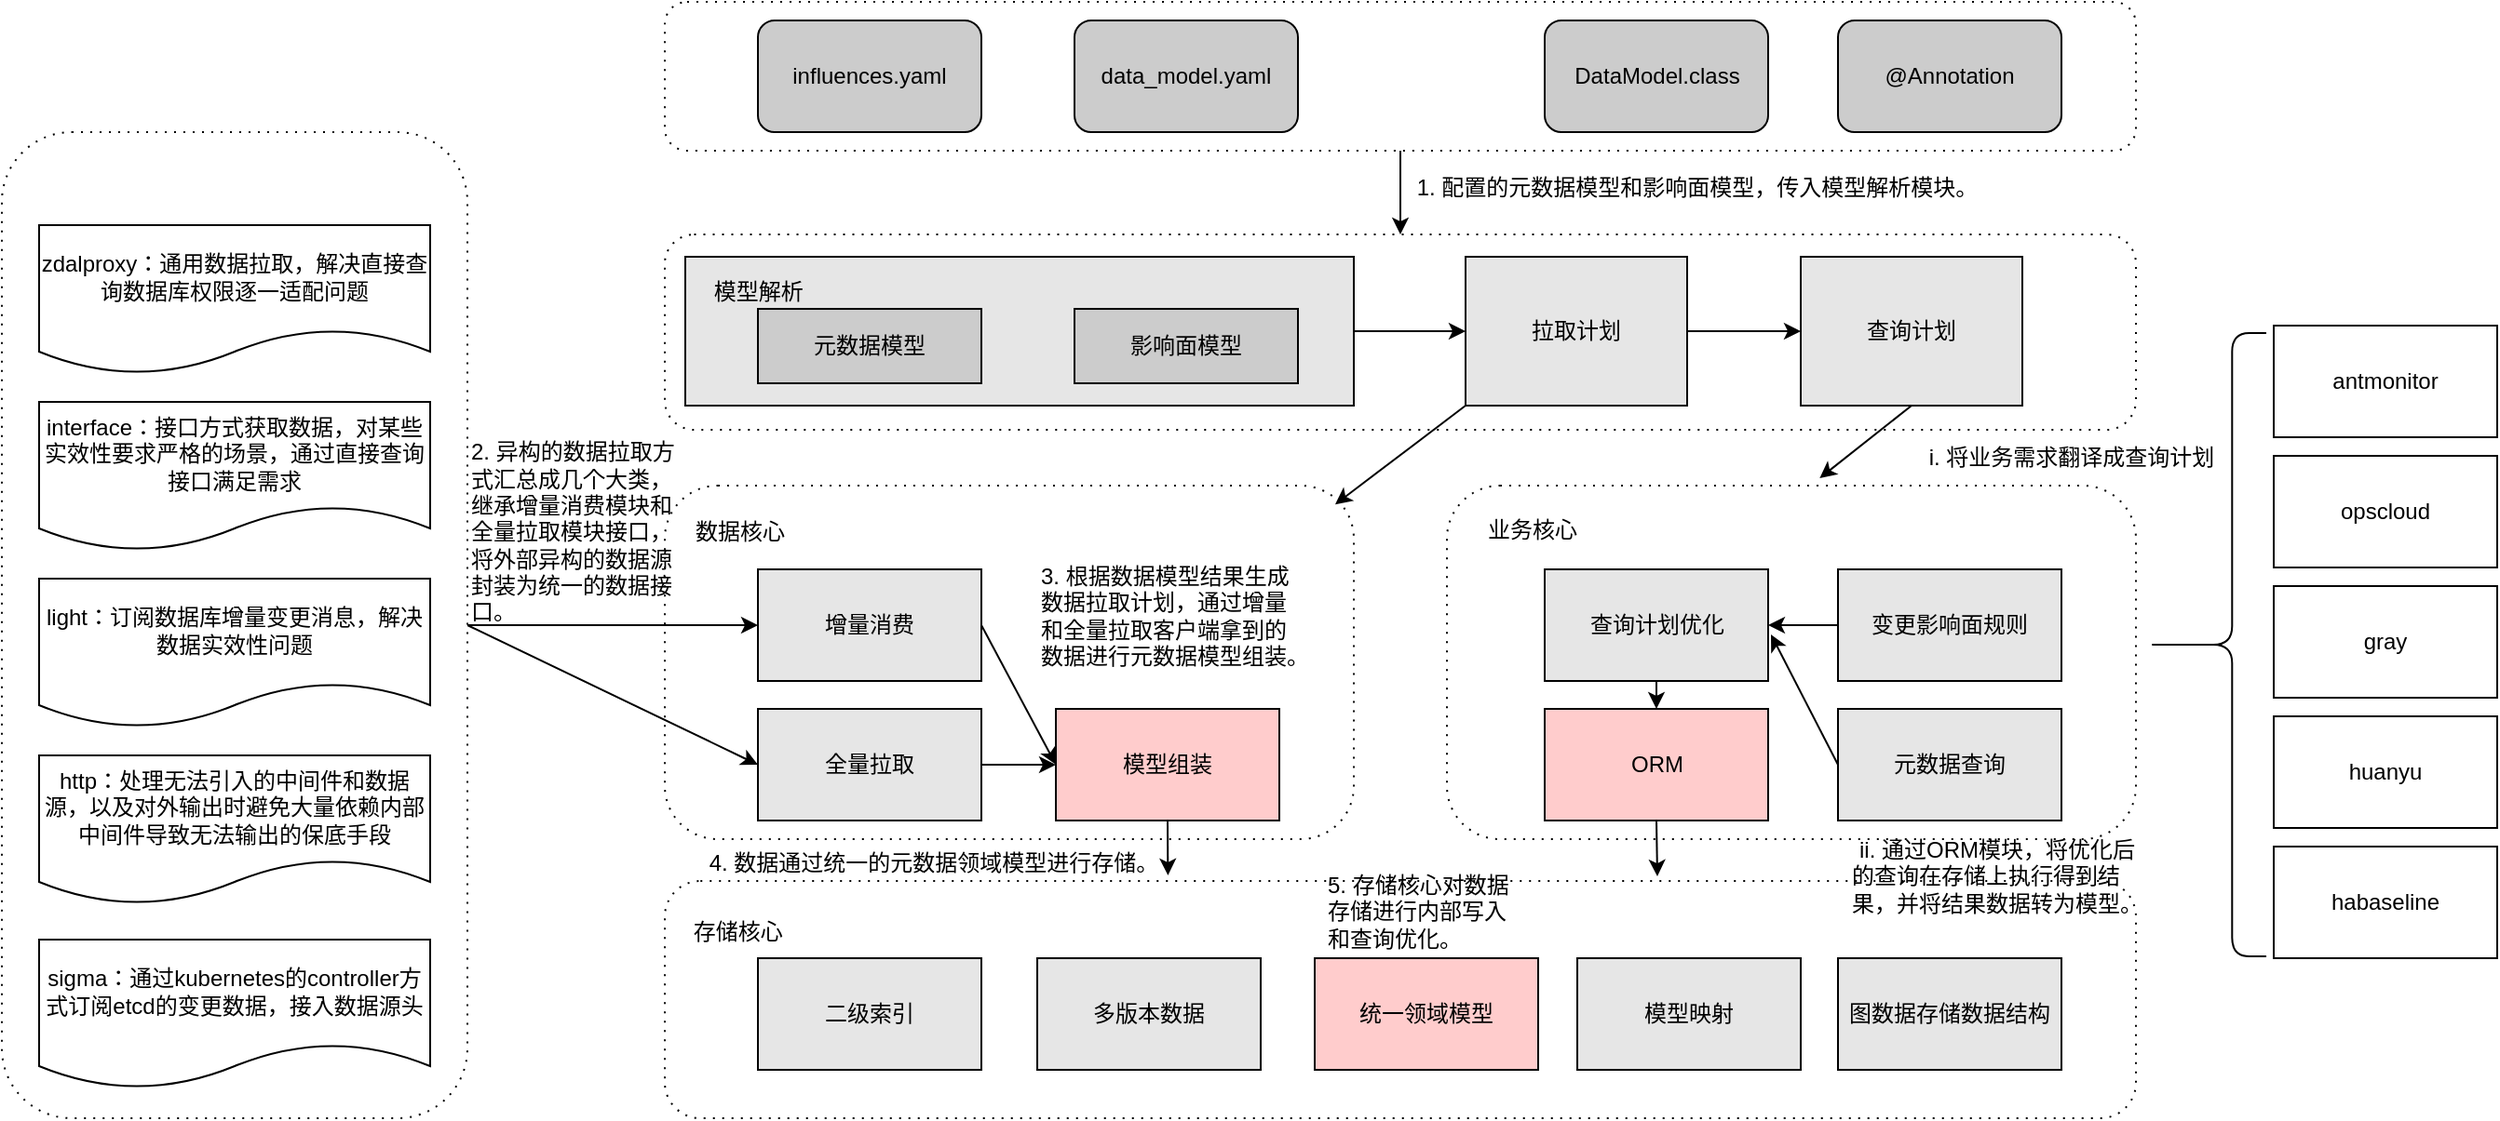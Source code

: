 <mxfile version="12.8.1" type="github">
  <diagram id="0CJbJKZwFz1q1Lmc70vx" name="Page-1">
    <mxGraphModel dx="2610" dy="1382" grid="1" gridSize="10" guides="1" tooltips="1" connect="1" arrows="1" fold="1" page="1" pageScale="1" pageWidth="827" pageHeight="1169" math="0" shadow="0">
      <root>
        <mxCell id="0" />
        <mxCell id="1" parent="0" />
        <mxCell id="hFCMBTPeD3ueRnSY5xJD-27" value="&amp;nbsp; &amp;nbsp; 存储核心&lt;br&gt;&lt;br&gt;&lt;br&gt;&lt;br&gt;&lt;br&gt;&lt;br&gt;" style="shape=ext;rounded=1;html=1;whiteSpace=wrap;dashed=1;dashPattern=1 4;fillColor=#FFFFFF;align=left;" vertex="1" parent="1">
          <mxGeometry x="486" y="592.5" width="790" height="127.5" as="geometry" />
        </mxCell>
        <mxCell id="hFCMBTPeD3ueRnSY5xJD-20" value="" style="shape=ext;rounded=1;html=1;whiteSpace=wrap;dashed=1;dashPattern=1 4;fillColor=#FFFFFF;align=left;" vertex="1" parent="1">
          <mxGeometry x="486" y="380" width="370" height="190" as="geometry" />
        </mxCell>
        <mxCell id="hFCMBTPeD3ueRnSY5xJD-36" style="edgeStyle=none;rounded=0;orthogonalLoop=1;jettySize=auto;html=1;exitX=1;exitY=0.5;exitDx=0;exitDy=0;entryX=0;entryY=0.5;entryDx=0;entryDy=0;fillColor=#CCCCCC;" edge="1" parent="1" source="hFCMBTPeD3ueRnSY5xJD-35" target="sGaDUNlKgrUtjBCFJQaa-4">
          <mxGeometry relative="1" as="geometry" />
        </mxCell>
        <mxCell id="hFCMBTPeD3ueRnSY5xJD-37" style="edgeStyle=none;rounded=0;orthogonalLoop=1;jettySize=auto;html=1;exitX=1;exitY=0.5;exitDx=0;exitDy=0;entryX=0;entryY=0.5;entryDx=0;entryDy=0;fillColor=#CCCCCC;" edge="1" parent="1" source="hFCMBTPeD3ueRnSY5xJD-35" target="sGaDUNlKgrUtjBCFJQaa-5">
          <mxGeometry relative="1" as="geometry" />
        </mxCell>
        <mxCell id="hFCMBTPeD3ueRnSY5xJD-35" value="" style="shape=ext;rounded=1;html=1;whiteSpace=wrap;dashed=1;dashPattern=1 4;fillColor=#FFFFFF;align=left;" vertex="1" parent="1">
          <mxGeometry x="130" y="190" width="250" height="530" as="geometry" />
        </mxCell>
        <mxCell id="hFCMBTPeD3ueRnSY5xJD-21" value="" style="shape=ext;rounded=1;html=1;whiteSpace=wrap;dashed=1;dashPattern=1 4;fillColor=#FFFFFF;align=left;" vertex="1" parent="1">
          <mxGeometry x="906" y="380" width="370" height="190" as="geometry" />
        </mxCell>
        <mxCell id="hFCMBTPeD3ueRnSY5xJD-39" style="edgeStyle=none;rounded=0;orthogonalLoop=1;jettySize=auto;html=1;exitX=1;exitY=0.5;exitDx=0;exitDy=0;fillColor=#CCCCCC;" edge="1" parent="1" source="sGaDUNlKgrUtjBCFJQaa-4">
          <mxGeometry relative="1" as="geometry">
            <mxPoint x="696" y="530" as="targetPoint" />
          </mxGeometry>
        </mxCell>
        <mxCell id="sGaDUNlKgrUtjBCFJQaa-4" value="增量消费" style="rounded=0;whiteSpace=wrap;html=1;fillColor=#E6E6E6;" parent="1" vertex="1">
          <mxGeometry x="536" y="425" width="120" height="60" as="geometry" />
        </mxCell>
        <mxCell id="hFCMBTPeD3ueRnSY5xJD-38" style="edgeStyle=none;rounded=0;orthogonalLoop=1;jettySize=auto;html=1;exitX=1;exitY=0.5;exitDx=0;exitDy=0;entryX=0;entryY=0.5;entryDx=0;entryDy=0;fillColor=#CCCCCC;" edge="1" parent="1" source="sGaDUNlKgrUtjBCFJQaa-5" target="sGaDUNlKgrUtjBCFJQaa-6">
          <mxGeometry relative="1" as="geometry" />
        </mxCell>
        <mxCell id="sGaDUNlKgrUtjBCFJQaa-5" value="全量拉取" style="rounded=0;whiteSpace=wrap;html=1;fillColor=#E6E6E6;" parent="1" vertex="1">
          <mxGeometry x="536" y="500" width="120" height="60" as="geometry" />
        </mxCell>
        <mxCell id="hFCMBTPeD3ueRnSY5xJD-45" style="edgeStyle=none;rounded=0;orthogonalLoop=1;jettySize=auto;html=1;exitX=0.5;exitY=1;exitDx=0;exitDy=0;entryX=0.342;entryY=-0.024;entryDx=0;entryDy=0;entryPerimeter=0;fillColor=#CCCCCC;" edge="1" parent="1" source="sGaDUNlKgrUtjBCFJQaa-6" target="hFCMBTPeD3ueRnSY5xJD-27">
          <mxGeometry relative="1" as="geometry" />
        </mxCell>
        <mxCell id="sGaDUNlKgrUtjBCFJQaa-6" value="模型组装" style="rounded=0;whiteSpace=wrap;html=1;fillColor=#FFCCCC;" parent="1" vertex="1">
          <mxGeometry x="696" y="500" width="120" height="60" as="geometry" />
        </mxCell>
        <mxCell id="sGaDUNlKgrUtjBCFJQaa-7" value="图数据存储数据结构" style="rounded=0;whiteSpace=wrap;html=1;fillColor=#E6E6E6;" parent="1" vertex="1">
          <mxGeometry x="1116" y="634" width="120" height="60" as="geometry" />
        </mxCell>
        <mxCell id="hFCMBTPeD3ueRnSY5xJD-46" style="edgeStyle=none;rounded=0;orthogonalLoop=1;jettySize=auto;html=1;exitX=0.5;exitY=1;exitDx=0;exitDy=0;fillColor=#CCCCCC;" edge="1" parent="1" source="fxnPY3MzVxRmhkM58OgS-1">
          <mxGeometry relative="1" as="geometry">
            <mxPoint x="1019" y="590" as="targetPoint" />
          </mxGeometry>
        </mxCell>
        <mxCell id="fxnPY3MzVxRmhkM58OgS-1" value="ORM" style="rounded=0;whiteSpace=wrap;html=1;fillColor=#FFCCCC;" parent="1" vertex="1">
          <mxGeometry x="958.5" y="500" width="120" height="60" as="geometry" />
        </mxCell>
        <mxCell id="hFCMBTPeD3ueRnSY5xJD-51" style="edgeStyle=none;rounded=0;orthogonalLoop=1;jettySize=auto;html=1;exitX=0;exitY=0.5;exitDx=0;exitDy=0;fillColor=#CCCCCC;" edge="1" parent="1" source="fxnPY3MzVxRmhkM58OgS-3" target="fxnPY3MzVxRmhkM58OgS-20">
          <mxGeometry relative="1" as="geometry" />
        </mxCell>
        <mxCell id="fxnPY3MzVxRmhkM58OgS-3" value="变更影响面规则" style="rounded=0;whiteSpace=wrap;html=1;fillColor=#E6E6E6;" parent="1" vertex="1">
          <mxGeometry x="1116" y="425" width="120" height="60" as="geometry" />
        </mxCell>
        <mxCell id="fxnPY3MzVxRmhkM58OgS-8" value="二级索引" style="rounded=0;whiteSpace=wrap;html=1;fillColor=#E6E6E6;" parent="1" vertex="1">
          <mxGeometry x="536" y="634" width="120" height="60" as="geometry" />
        </mxCell>
        <mxCell id="fxnPY3MzVxRmhkM58OgS-9" value="模型映射" style="rounded=0;whiteSpace=wrap;html=1;fillColor=#E6E6E6;" parent="1" vertex="1">
          <mxGeometry x="976" y="634" width="120" height="60" as="geometry" />
        </mxCell>
        <mxCell id="hFCMBTPeD3ueRnSY5xJD-52" style="edgeStyle=none;rounded=0;orthogonalLoop=1;jettySize=auto;html=1;exitX=0;exitY=0.5;exitDx=0;exitDy=0;fillColor=#CCCCCC;" edge="1" parent="1" source="fxnPY3MzVxRmhkM58OgS-12">
          <mxGeometry relative="1" as="geometry">
            <mxPoint x="1080" y="460" as="targetPoint" />
          </mxGeometry>
        </mxCell>
        <mxCell id="fxnPY3MzVxRmhkM58OgS-12" value="元数据查询" style="rounded=0;whiteSpace=wrap;html=1;fillColor=#E6E6E6;" parent="1" vertex="1">
          <mxGeometry x="1116" y="500" width="120" height="60" as="geometry" />
        </mxCell>
        <mxCell id="hFCMBTPeD3ueRnSY5xJD-40" style="edgeStyle=none;rounded=0;orthogonalLoop=1;jettySize=auto;html=1;exitX=0.5;exitY=1;exitDx=0;exitDy=0;entryX=0.5;entryY=0;entryDx=0;entryDy=0;fillColor=#CCCCCC;" edge="1" parent="1" source="fxnPY3MzVxRmhkM58OgS-20" target="fxnPY3MzVxRmhkM58OgS-1">
          <mxGeometry relative="1" as="geometry" />
        </mxCell>
        <mxCell id="fxnPY3MzVxRmhkM58OgS-20" value="查询计划优化" style="rounded=0;whiteSpace=wrap;html=1;fillColor=#E6E6E6;" parent="1" vertex="1">
          <mxGeometry x="958.5" y="425" width="120" height="60" as="geometry" />
        </mxCell>
        <mxCell id="fxnPY3MzVxRmhkM58OgS-24" value="多版本数据" style="rounded=0;whiteSpace=wrap;html=1;fillColor=#E6E6E6;" parent="1" vertex="1">
          <mxGeometry x="686" y="634" width="120" height="60" as="geometry" />
        </mxCell>
        <mxCell id="fxnPY3MzVxRmhkM58OgS-25" value="antmonitor" style="rounded=0;whiteSpace=wrap;html=1;fillColor=#FFFFFF;" parent="1" vertex="1">
          <mxGeometry x="1350" y="294" width="120" height="60" as="geometry" />
        </mxCell>
        <mxCell id="fxnPY3MzVxRmhkM58OgS-26" value="opscloud" style="rounded=0;whiteSpace=wrap;html=1;fillColor=#FFFFFF;" parent="1" vertex="1">
          <mxGeometry x="1350" y="364" width="120" height="60" as="geometry" />
        </mxCell>
        <mxCell id="fxnPY3MzVxRmhkM58OgS-27" value="gray" style="rounded=0;whiteSpace=wrap;html=1;fillColor=#FFFFFF;" parent="1" vertex="1">
          <mxGeometry x="1350" y="434" width="120" height="60" as="geometry" />
        </mxCell>
        <mxCell id="fxnPY3MzVxRmhkM58OgS-28" value="huanyu" style="rounded=0;whiteSpace=wrap;html=1;fillColor=#FFFFFF;" parent="1" vertex="1">
          <mxGeometry x="1350" y="504" width="120" height="60" as="geometry" />
        </mxCell>
        <mxCell id="fxnPY3MzVxRmhkM58OgS-29" value="habaseline" style="rounded=0;whiteSpace=wrap;html=1;fillColor=#FFFFFF;" parent="1" vertex="1">
          <mxGeometry x="1350" y="574" width="120" height="60" as="geometry" />
        </mxCell>
        <mxCell id="hFCMBTPeD3ueRnSY5xJD-1" value="zdalproxy：通用数据拉取，解决直接查询数据库权限逐一适配问题" style="shape=document;whiteSpace=wrap;html=1;boundedLbl=1;fillColor=#FFFFFF;align=center;" vertex="1" parent="1">
          <mxGeometry x="150" y="240" width="210" height="80" as="geometry" />
        </mxCell>
        <mxCell id="hFCMBTPeD3ueRnSY5xJD-2" value="interface：接口方式获取数据，对某些实效性要求严格的场景，通过直接查询接口满足需求" style="shape=document;whiteSpace=wrap;html=1;boundedLbl=1;fillColor=#FFFFFF;" vertex="1" parent="1">
          <mxGeometry x="150" y="335" width="210" height="80" as="geometry" />
        </mxCell>
        <mxCell id="hFCMBTPeD3ueRnSY5xJD-3" value="light：订阅数据库增量变更消息，解决数据实效性问题" style="shape=document;whiteSpace=wrap;html=1;boundedLbl=1;fillColor=#FFFFFF;" vertex="1" parent="1">
          <mxGeometry x="150" y="430" width="210" height="80" as="geometry" />
        </mxCell>
        <mxCell id="hFCMBTPeD3ueRnSY5xJD-4" value="http：处理无法引入的中间件和数据源，以及对外输出时避免大量依赖内部中间件导致无法输出的保底手段" style="shape=document;whiteSpace=wrap;html=1;boundedLbl=1;fillColor=#FFFFFF;" vertex="1" parent="1">
          <mxGeometry x="150" y="525" width="210" height="80" as="geometry" />
        </mxCell>
        <mxCell id="hFCMBTPeD3ueRnSY5xJD-6" value="sigma：通过kubernetes的controller方式订阅etcd的变更数据，接入数据源头" style="shape=document;whiteSpace=wrap;html=1;boundedLbl=1;fillColor=#FFFFFF;" vertex="1" parent="1">
          <mxGeometry x="150" y="624" width="210" height="80" as="geometry" />
        </mxCell>
        <mxCell id="hFCMBTPeD3ueRnSY5xJD-34" style="edgeStyle=none;rounded=0;orthogonalLoop=1;jettySize=auto;html=1;exitX=0.5;exitY=1;exitDx=0;exitDy=0;entryX=0.5;entryY=0;entryDx=0;entryDy=0;fillColor=#CCCCCC;" edge="1" parent="1" source="hFCMBTPeD3ueRnSY5xJD-9" target="hFCMBTPeD3ueRnSY5xJD-13">
          <mxGeometry relative="1" as="geometry" />
        </mxCell>
        <mxCell id="hFCMBTPeD3ueRnSY5xJD-9" value="" style="shape=ext;rounded=1;html=1;whiteSpace=wrap;dashed=1;dashPattern=1 4;fillColor=#FFFFFF;" vertex="1" parent="1">
          <mxGeometry x="486" y="120" width="790" height="80" as="geometry" />
        </mxCell>
        <mxCell id="hFCMBTPeD3ueRnSY5xJD-10" value="influences.yaml" style="rounded=1;whiteSpace=wrap;html=1;fillColor=#CCCCCC;" vertex="1" parent="1">
          <mxGeometry x="536" y="130" width="120" height="60" as="geometry" />
        </mxCell>
        <mxCell id="hFCMBTPeD3ueRnSY5xJD-11" value="DataModel.class" style="rounded=1;whiteSpace=wrap;html=1;fillColor=#CCCCCC;" vertex="1" parent="1">
          <mxGeometry x="958.5" y="130" width="120" height="60" as="geometry" />
        </mxCell>
        <mxCell id="hFCMBTPeD3ueRnSY5xJD-12" value="@Annotation" style="rounded=1;whiteSpace=wrap;html=1;fillColor=#CCCCCC;" vertex="1" parent="1">
          <mxGeometry x="1116" y="130" width="120" height="60" as="geometry" />
        </mxCell>
        <mxCell id="hFCMBTPeD3ueRnSY5xJD-13" value="" style="shape=ext;rounded=1;html=1;whiteSpace=wrap;dashed=1;dashPattern=1 4;fillColor=#FFFFFF;" vertex="1" parent="1">
          <mxGeometry x="486" y="245" width="790" height="105" as="geometry" />
        </mxCell>
        <mxCell id="hFCMBTPeD3ueRnSY5xJD-23" style="edgeStyle=orthogonalEdgeStyle;rounded=0;orthogonalLoop=1;jettySize=auto;html=1;exitX=1;exitY=0.5;exitDx=0;exitDy=0;entryX=0;entryY=0.5;entryDx=0;entryDy=0;fillColor=#CCCCCC;" edge="1" parent="1" source="hFCMBTPeD3ueRnSY5xJD-14" target="hFCMBTPeD3ueRnSY5xJD-24">
          <mxGeometry relative="1" as="geometry">
            <mxPoint x="916" y="298.25" as="targetPoint" />
          </mxGeometry>
        </mxCell>
        <mxCell id="hFCMBTPeD3ueRnSY5xJD-14" value="&lt;div&gt;&lt;span&gt;&amp;nbsp; &amp;nbsp; 模型解析&lt;/span&gt;&lt;/div&gt;&lt;br&gt;&lt;br&gt;&lt;br&gt;" style="rounded=0;whiteSpace=wrap;html=1;fillColor=#E6E6E6;align=left;" vertex="1" parent="1">
          <mxGeometry x="497" y="257" width="359" height="80" as="geometry" />
        </mxCell>
        <mxCell id="hFCMBTPeD3ueRnSY5xJD-15" value="元数据模型" style="rounded=0;whiteSpace=wrap;html=1;fillColor=#CCCCCC;" vertex="1" parent="1">
          <mxGeometry x="536" y="285" width="120" height="40" as="geometry" />
        </mxCell>
        <mxCell id="hFCMBTPeD3ueRnSY5xJD-16" value="影响面模型" style="rounded=0;whiteSpace=wrap;html=1;fillColor=#CCCCCC;" vertex="1" parent="1">
          <mxGeometry x="706" y="285" width="120" height="40" as="geometry" />
        </mxCell>
        <mxCell id="hFCMBTPeD3ueRnSY5xJD-26" style="edgeStyle=orthogonalEdgeStyle;rounded=0;orthogonalLoop=1;jettySize=auto;html=1;exitX=1;exitY=0.5;exitDx=0;exitDy=0;entryX=0;entryY=0.5;entryDx=0;entryDy=0;fillColor=#CCCCCC;" edge="1" parent="1" source="hFCMBTPeD3ueRnSY5xJD-24" target="hFCMBTPeD3ueRnSY5xJD-25">
          <mxGeometry relative="1" as="geometry" />
        </mxCell>
        <mxCell id="hFCMBTPeD3ueRnSY5xJD-32" style="rounded=0;orthogonalLoop=1;jettySize=auto;html=1;exitX=0;exitY=1;exitDx=0;exitDy=0;entryX=0.973;entryY=0.053;entryDx=0;entryDy=0;fillColor=#CCCCCC;entryPerimeter=0;" edge="1" parent="1" source="hFCMBTPeD3ueRnSY5xJD-24" target="hFCMBTPeD3ueRnSY5xJD-20">
          <mxGeometry relative="1" as="geometry" />
        </mxCell>
        <mxCell id="hFCMBTPeD3ueRnSY5xJD-24" value="拉取计划" style="rounded=0;whiteSpace=wrap;html=1;fillColor=#E6E6E6;align=center;" vertex="1" parent="1">
          <mxGeometry x="916" y="257" width="119" height="80" as="geometry" />
        </mxCell>
        <mxCell id="hFCMBTPeD3ueRnSY5xJD-33" style="rounded=0;orthogonalLoop=1;jettySize=auto;html=1;exitX=0.5;exitY=1;exitDx=0;exitDy=0;fillColor=#CCCCCC;entryX=0.541;entryY=-0.021;entryDx=0;entryDy=0;entryPerimeter=0;" edge="1" parent="1" source="hFCMBTPeD3ueRnSY5xJD-25" target="hFCMBTPeD3ueRnSY5xJD-21">
          <mxGeometry relative="1" as="geometry" />
        </mxCell>
        <mxCell id="hFCMBTPeD3ueRnSY5xJD-25" value="&lt;div&gt;&lt;/div&gt;查询计划" style="rounded=0;whiteSpace=wrap;html=1;fillColor=#E6E6E6;align=center;" vertex="1" parent="1">
          <mxGeometry x="1096" y="257" width="119" height="80" as="geometry" />
        </mxCell>
        <mxCell id="hFCMBTPeD3ueRnSY5xJD-29" value="业务核心" style="text;html=1;" vertex="1" parent="1">
          <mxGeometry x="926" y="390" width="70" height="30" as="geometry" />
        </mxCell>
        <mxCell id="hFCMBTPeD3ueRnSY5xJD-30" value="数据核心" style="text;html=1;align=center;verticalAlign=middle;resizable=0;points=[];autosize=1;" vertex="1" parent="1">
          <mxGeometry x="496" y="395" width="60" height="20" as="geometry" />
        </mxCell>
        <mxCell id="hFCMBTPeD3ueRnSY5xJD-41" value="1. 配置的元数据模型和影响面模型，传入模型解析模块。" style="text;html=1;align=center;verticalAlign=middle;resizable=0;points=[];autosize=1;" vertex="1" parent="1">
          <mxGeometry x="880" y="210" width="320" height="20" as="geometry" />
        </mxCell>
        <mxCell id="hFCMBTPeD3ueRnSY5xJD-42" value="data_model.yaml" style="rounded=1;whiteSpace=wrap;html=1;fillColor=#CCCCCC;" vertex="1" parent="1">
          <mxGeometry x="706" y="130" width="120" height="60" as="geometry" />
        </mxCell>
        <mxCell id="hFCMBTPeD3ueRnSY5xJD-43" value="2. 异构的数据拉取方&lt;br&gt;式汇总成几个大类，&lt;br&gt;继承增量消费模块和&lt;br&gt;全量拉取模块接口，&lt;br&gt;将外部异构的数据源&lt;br&gt;封装为统一的数据接&lt;br&gt;口。" style="text;html=1;align=left;verticalAlign=middle;resizable=0;points=[];autosize=1;" vertex="1" parent="1">
          <mxGeometry x="380" y="355" width="120" height="100" as="geometry" />
        </mxCell>
        <mxCell id="hFCMBTPeD3ueRnSY5xJD-44" value="3. 根据数据模型结果生成&lt;br&gt;数据拉取计划，通过增量&lt;br&gt;和全量拉取客户端拿到的&lt;br&gt;数据进行元数据模型组装。" style="text;html=1;align=left;verticalAlign=middle;resizable=0;points=[];autosize=1;" vertex="1" parent="1">
          <mxGeometry x="686" y="420" width="160" height="60" as="geometry" />
        </mxCell>
        <mxCell id="hFCMBTPeD3ueRnSY5xJD-49" value="4. 数据通过统一的元数据领域模型进行存储。" style="text;html=1;align=center;verticalAlign=middle;resizable=0;points=[];autosize=1;" vertex="1" parent="1">
          <mxGeometry x="500" y="572.5" width="260" height="20" as="geometry" />
        </mxCell>
        <mxCell id="hFCMBTPeD3ueRnSY5xJD-50" value="5. 存储核心对数据&lt;br&gt;存储进行内部写入&lt;br&gt;和查询优化。" style="text;html=1;align=left;verticalAlign=middle;resizable=0;points=[];autosize=1;" vertex="1" parent="1">
          <mxGeometry x="840" y="584" width="110" height="50" as="geometry" />
        </mxCell>
        <mxCell id="hFCMBTPeD3ueRnSY5xJD-53" value="统一领域模型" style="rounded=0;whiteSpace=wrap;html=1;fillColor=#FFCCCC;" vertex="1" parent="1">
          <mxGeometry x="835" y="634" width="120" height="60" as="geometry" />
        </mxCell>
        <mxCell id="hFCMBTPeD3ueRnSY5xJD-54" value="i. 将业务需求翻译成查询计划" style="text;html=1;align=center;verticalAlign=middle;resizable=0;points=[];autosize=1;" vertex="1" parent="1">
          <mxGeometry x="1156" y="355" width="170" height="20" as="geometry" />
        </mxCell>
        <mxCell id="hFCMBTPeD3ueRnSY5xJD-55" value="ii. 通过ORM模块，将优化后&lt;br&gt;&lt;div style=&quot;text-align: left&quot;&gt;&lt;span&gt;的查询在存储上执行得到结&lt;/span&gt;&lt;/div&gt;&lt;div style=&quot;text-align: left&quot;&gt;&lt;span&gt;果，并将结果数据转为模型。&lt;/span&gt;&lt;/div&gt;" style="text;html=1;align=center;verticalAlign=middle;resizable=0;points=[];autosize=1;" vertex="1" parent="1">
          <mxGeometry x="1116" y="565" width="170" height="50" as="geometry" />
        </mxCell>
        <mxCell id="hFCMBTPeD3ueRnSY5xJD-58" value="" style="shape=curlyBracket;whiteSpace=wrap;html=1;rounded=1;strokeColor=#000000;fillColor=#000000;size=0.722;" vertex="1" parent="1">
          <mxGeometry x="1280" y="298" width="66" height="335" as="geometry" />
        </mxCell>
      </root>
    </mxGraphModel>
  </diagram>
</mxfile>

